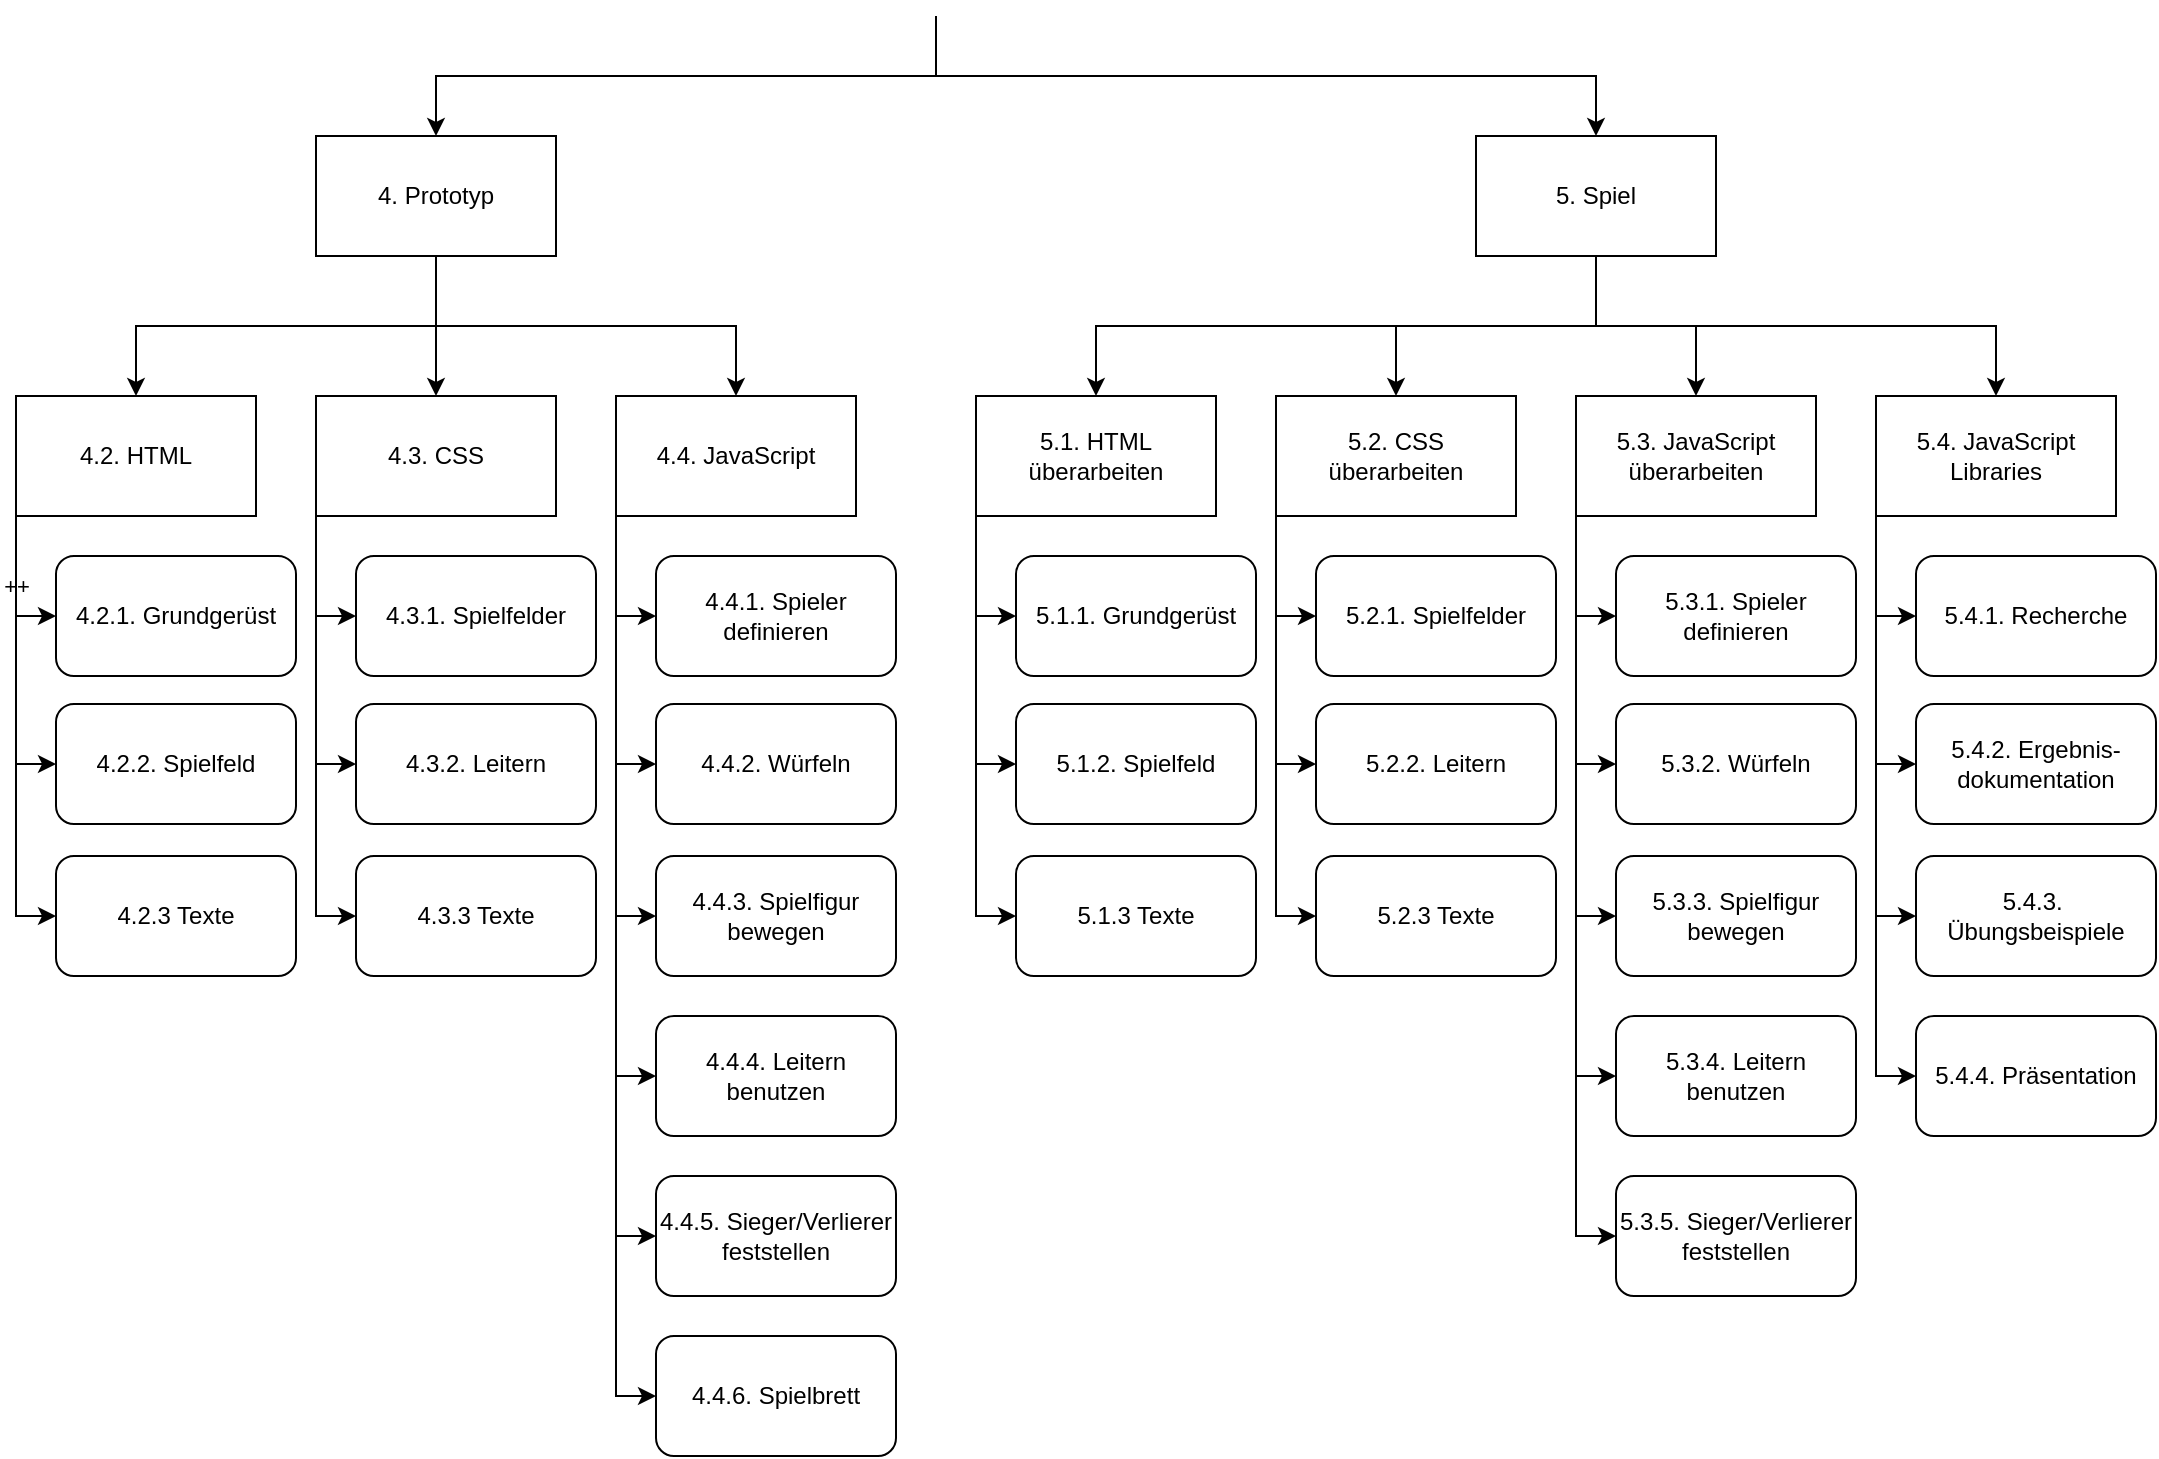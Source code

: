 <mxfile version="18.0.6" type="device"><diagram id="Z_kDL-I8rnlbOUo07qfn" name="Seite-1"><mxGraphModel dx="944" dy="597" grid="1" gridSize="10" guides="1" tooltips="1" connect="1" arrows="1" fold="1" page="1" pageScale="1" pageWidth="1169" pageHeight="827" math="0" shadow="0"><root><mxCell id="0"/><mxCell id="1" parent="0"/><mxCell id="gsOvIQx9XBHDjJJ4B2__-1" value="++" style="edgeStyle=orthogonalEdgeStyle;rounded=0;orthogonalLoop=1;jettySize=auto;html=1;exitX=0;exitY=1;exitDx=0;exitDy=0;entryX=0;entryY=0.5;entryDx=0;entryDy=0;" parent="1" source="gbBq6D0N8bntrZD7_JWm-22" target="gbBq6D0N8bntrZD7_JWm-25" edge="1"><mxGeometry relative="1" as="geometry"/></mxCell><mxCell id="gsOvIQx9XBHDjJJ4B2__-2" style="edgeStyle=orthogonalEdgeStyle;rounded=0;orthogonalLoop=1;jettySize=auto;html=1;exitX=0;exitY=1;exitDx=0;exitDy=0;entryX=0;entryY=0.5;entryDx=0;entryDy=0;" parent="1" source="gbBq6D0N8bntrZD7_JWm-22" target="gbBq6D0N8bntrZD7_JWm-41" edge="1"><mxGeometry relative="1" as="geometry"/></mxCell><mxCell id="gsOvIQx9XBHDjJJ4B2__-3" style="edgeStyle=orthogonalEdgeStyle;rounded=0;orthogonalLoop=1;jettySize=auto;html=1;exitX=0;exitY=1;exitDx=0;exitDy=0;entryX=0;entryY=0.5;entryDx=0;entryDy=0;" parent="1" source="gbBq6D0N8bntrZD7_JWm-22" target="gbBq6D0N8bntrZD7_JWm-42" edge="1"><mxGeometry relative="1" as="geometry"/></mxCell><mxCell id="gbBq6D0N8bntrZD7_JWm-22" value="4.2. HTML" style="rounded=0;whiteSpace=wrap;html=1;" parent="1" vertex="1"><mxGeometry x="20" y="206" width="120" height="60" as="geometry"/></mxCell><mxCell id="gsOvIQx9XBHDjJJ4B2__-4" style="edgeStyle=orthogonalEdgeStyle;rounded=0;orthogonalLoop=1;jettySize=auto;html=1;exitX=0;exitY=1;exitDx=0;exitDy=0;entryX=0;entryY=0.5;entryDx=0;entryDy=0;" parent="1" source="gbBq6D0N8bntrZD7_JWm-23" target="gbBq6D0N8bntrZD7_JWm-26" edge="1"><mxGeometry relative="1" as="geometry"/></mxCell><mxCell id="gsOvIQx9XBHDjJJ4B2__-5" style="edgeStyle=orthogonalEdgeStyle;rounded=0;orthogonalLoop=1;jettySize=auto;html=1;exitX=0;exitY=1;exitDx=0;exitDy=0;entryX=0;entryY=0.5;entryDx=0;entryDy=0;" parent="1" source="gbBq6D0N8bntrZD7_JWm-23" target="gbBq6D0N8bntrZD7_JWm-43" edge="1"><mxGeometry relative="1" as="geometry"/></mxCell><mxCell id="gsOvIQx9XBHDjJJ4B2__-6" style="edgeStyle=orthogonalEdgeStyle;rounded=0;orthogonalLoop=1;jettySize=auto;html=1;exitX=0;exitY=1;exitDx=0;exitDy=0;entryX=0;entryY=0.5;entryDx=0;entryDy=0;" parent="1" source="gbBq6D0N8bntrZD7_JWm-23" target="APUUk6FbtsZryj_yHYkz-1" edge="1"><mxGeometry relative="1" as="geometry"/></mxCell><mxCell id="gbBq6D0N8bntrZD7_JWm-23" value="4.3. CSS" style="rounded=0;whiteSpace=wrap;html=1;" parent="1" vertex="1"><mxGeometry x="170" y="206" width="120" height="60" as="geometry"/></mxCell><mxCell id="gsOvIQx9XBHDjJJ4B2__-8" style="edgeStyle=orthogonalEdgeStyle;rounded=0;orthogonalLoop=1;jettySize=auto;html=1;exitX=0;exitY=1;exitDx=0;exitDy=0;entryX=0;entryY=0.5;entryDx=0;entryDy=0;" parent="1" source="gbBq6D0N8bntrZD7_JWm-24" target="gbBq6D0N8bntrZD7_JWm-44" edge="1"><mxGeometry relative="1" as="geometry"/></mxCell><mxCell id="gsOvIQx9XBHDjJJ4B2__-9" style="edgeStyle=orthogonalEdgeStyle;rounded=0;orthogonalLoop=1;jettySize=auto;html=1;exitX=0;exitY=1;exitDx=0;exitDy=0;entryX=0;entryY=0.5;entryDx=0;entryDy=0;" parent="1" source="gbBq6D0N8bntrZD7_JWm-24" target="-EOk6PUjx-pK4iK6B7TH-1" edge="1"><mxGeometry relative="1" as="geometry"/></mxCell><mxCell id="gsOvIQx9XBHDjJJ4B2__-10" style="edgeStyle=orthogonalEdgeStyle;rounded=0;orthogonalLoop=1;jettySize=auto;html=1;exitX=0;exitY=1;exitDx=0;exitDy=0;entryX=0;entryY=0.5;entryDx=0;entryDy=0;" parent="1" source="gbBq6D0N8bntrZD7_JWm-24" target="APUUk6FbtsZryj_yHYkz-2" edge="1"><mxGeometry relative="1" as="geometry"/></mxCell><mxCell id="gsOvIQx9XBHDjJJ4B2__-11" style="edgeStyle=orthogonalEdgeStyle;rounded=0;orthogonalLoop=1;jettySize=auto;html=1;exitX=0;exitY=1;exitDx=0;exitDy=0;entryX=0;entryY=0.5;entryDx=0;entryDy=0;" parent="1" source="gbBq6D0N8bntrZD7_JWm-24" target="APUUk6FbtsZryj_yHYkz-3" edge="1"><mxGeometry relative="1" as="geometry"/></mxCell><mxCell id="gsOvIQx9XBHDjJJ4B2__-12" style="edgeStyle=orthogonalEdgeStyle;rounded=0;orthogonalLoop=1;jettySize=auto;html=1;exitX=0;exitY=1;exitDx=0;exitDy=0;entryX=0;entryY=0.5;entryDx=0;entryDy=0;" parent="1" source="gbBq6D0N8bntrZD7_JWm-24" target="H_iQr3KEPCLOcAiWiK6b-1" edge="1"><mxGeometry relative="1" as="geometry"/></mxCell><mxCell id="gsOvIQx9XBHDjJJ4B2__-13" style="edgeStyle=orthogonalEdgeStyle;rounded=0;orthogonalLoop=1;jettySize=auto;html=1;exitX=0;exitY=1;exitDx=0;exitDy=0;entryX=0;entryY=0.5;entryDx=0;entryDy=0;" parent="1" source="gbBq6D0N8bntrZD7_JWm-24" target="JYIv7YrEuBTFEIO1hS4O-1" edge="1"><mxGeometry relative="1" as="geometry"><mxPoint x="320" y="706" as="targetPoint"/></mxGeometry></mxCell><mxCell id="gbBq6D0N8bntrZD7_JWm-24" value="4.4. JavaScript" style="rounded=0;whiteSpace=wrap;html=1;" parent="1" vertex="1"><mxGeometry x="320" y="206" width="120" height="60" as="geometry"/></mxCell><mxCell id="gbBq6D0N8bntrZD7_JWm-25" value="4.2.1. Grundgerüst" style="rounded=1;whiteSpace=wrap;html=1;" parent="1" vertex="1"><mxGeometry x="40" y="286" width="120" height="60" as="geometry"/></mxCell><mxCell id="gbBq6D0N8bntrZD7_JWm-26" value="4.3.1. Spielfelder" style="rounded=1;whiteSpace=wrap;html=1;" parent="1" vertex="1"><mxGeometry x="190" y="286" width="120" height="60" as="geometry"/></mxCell><mxCell id="gbBq6D0N8bntrZD7_JWm-29" style="edgeStyle=orthogonalEdgeStyle;rounded=0;orthogonalLoop=1;jettySize=auto;html=1;exitX=0.5;exitY=1;exitDx=0;exitDy=0;entryX=0.5;entryY=0;entryDx=0;entryDy=0;" parent="1" source="gbBq6D0N8bntrZD7_JWm-28" target="gbBq6D0N8bntrZD7_JWm-22" edge="1"><mxGeometry relative="1" as="geometry"/></mxCell><mxCell id="gbBq6D0N8bntrZD7_JWm-30" style="edgeStyle=orthogonalEdgeStyle;rounded=0;orthogonalLoop=1;jettySize=auto;html=1;exitX=0.5;exitY=1;exitDx=0;exitDy=0;" parent="1" source="gbBq6D0N8bntrZD7_JWm-28" target="gbBq6D0N8bntrZD7_JWm-23" edge="1"><mxGeometry relative="1" as="geometry"/></mxCell><mxCell id="gbBq6D0N8bntrZD7_JWm-31" style="edgeStyle=orthogonalEdgeStyle;rounded=0;orthogonalLoop=1;jettySize=auto;html=1;exitX=0.5;exitY=1;exitDx=0;exitDy=0;entryX=0.5;entryY=0;entryDx=0;entryDy=0;" parent="1" source="gbBq6D0N8bntrZD7_JWm-28" target="gbBq6D0N8bntrZD7_JWm-24" edge="1"><mxGeometry relative="1" as="geometry"/></mxCell><mxCell id="gbBq6D0N8bntrZD7_JWm-39" style="edgeStyle=orthogonalEdgeStyle;rounded=0;orthogonalLoop=1;jettySize=auto;html=1;exitX=0.5;exitY=0;exitDx=0;exitDy=0;endArrow=none;endFill=0;startArrow=classic;startFill=1;" parent="1" source="gbBq6D0N8bntrZD7_JWm-28" edge="1"><mxGeometry relative="1" as="geometry"><mxPoint x="480" y="16" as="targetPoint"/><Array as="points"><mxPoint x="230" y="46"/><mxPoint x="480" y="46"/></Array></mxGeometry></mxCell><mxCell id="gbBq6D0N8bntrZD7_JWm-28" value="4. Prototyp" style="rounded=0;whiteSpace=wrap;html=1;" parent="1" vertex="1"><mxGeometry x="170" y="76" width="120" height="60" as="geometry"/></mxCell><mxCell id="gbBq6D0N8bntrZD7_JWm-36" style="edgeStyle=orthogonalEdgeStyle;rounded=0;orthogonalLoop=1;jettySize=auto;html=1;exitX=0.5;exitY=1;exitDx=0;exitDy=0;entryX=0.5;entryY=0;entryDx=0;entryDy=0;" parent="1" source="gbBq6D0N8bntrZD7_JWm-32" target="gbBq6D0N8bntrZD7_JWm-33" edge="1"><mxGeometry relative="1" as="geometry"/></mxCell><mxCell id="gbBq6D0N8bntrZD7_JWm-37" style="edgeStyle=orthogonalEdgeStyle;rounded=0;orthogonalLoop=1;jettySize=auto;html=1;exitX=0.5;exitY=1;exitDx=0;exitDy=0;" parent="1" source="gbBq6D0N8bntrZD7_JWm-32" target="gbBq6D0N8bntrZD7_JWm-34" edge="1"><mxGeometry relative="1" as="geometry"/></mxCell><mxCell id="gbBq6D0N8bntrZD7_JWm-38" style="edgeStyle=orthogonalEdgeStyle;rounded=0;orthogonalLoop=1;jettySize=auto;html=1;exitX=0.5;exitY=1;exitDx=0;exitDy=0;" parent="1" source="gbBq6D0N8bntrZD7_JWm-32" target="gbBq6D0N8bntrZD7_JWm-35" edge="1"><mxGeometry relative="1" as="geometry"/></mxCell><mxCell id="gbBq6D0N8bntrZD7_JWm-40" style="edgeStyle=orthogonalEdgeStyle;rounded=0;orthogonalLoop=1;jettySize=auto;html=1;exitX=0.5;exitY=0;exitDx=0;exitDy=0;endArrow=none;endFill=0;startArrow=classic;startFill=1;" parent="1" source="gbBq6D0N8bntrZD7_JWm-32" edge="1"><mxGeometry relative="1" as="geometry"><mxPoint x="480" y="16" as="targetPoint"/><Array as="points"><mxPoint x="810" y="46"/><mxPoint x="480" y="46"/></Array></mxGeometry></mxCell><mxCell id="lO-whus-m6-TwjEDagO3-4" style="edgeStyle=orthogonalEdgeStyle;rounded=0;orthogonalLoop=1;jettySize=auto;html=1;exitX=0.5;exitY=1;exitDx=0;exitDy=0;" parent="1" source="gbBq6D0N8bntrZD7_JWm-32" target="lO-whus-m6-TwjEDagO3-1" edge="1"><mxGeometry relative="1" as="geometry"/></mxCell><mxCell id="gbBq6D0N8bntrZD7_JWm-32" value="5. Spiel" style="rounded=0;whiteSpace=wrap;html=1;" parent="1" vertex="1"><mxGeometry x="750" y="76" width="120" height="60" as="geometry"/></mxCell><mxCell id="gsOvIQx9XBHDjJJ4B2__-14" style="edgeStyle=orthogonalEdgeStyle;rounded=0;orthogonalLoop=1;jettySize=auto;html=1;exitX=0;exitY=1;exitDx=0;exitDy=0;entryX=0;entryY=0.5;entryDx=0;entryDy=0;" parent="1" source="gbBq6D0N8bntrZD7_JWm-33" target="-EOk6PUjx-pK4iK6B7TH-2" edge="1"><mxGeometry relative="1" as="geometry"/></mxCell><mxCell id="gsOvIQx9XBHDjJJ4B2__-15" style="edgeStyle=orthogonalEdgeStyle;rounded=0;orthogonalLoop=1;jettySize=auto;html=1;exitX=0;exitY=1;exitDx=0;exitDy=0;entryX=0;entryY=0.5;entryDx=0;entryDy=0;" parent="1" source="gbBq6D0N8bntrZD7_JWm-33" target="H_iQr3KEPCLOcAiWiK6b-2" edge="1"><mxGeometry relative="1" as="geometry"/></mxCell><mxCell id="gsOvIQx9XBHDjJJ4B2__-16" style="edgeStyle=orthogonalEdgeStyle;rounded=0;orthogonalLoop=1;jettySize=auto;html=1;exitX=0;exitY=1;exitDx=0;exitDy=0;entryX=0;entryY=0.5;entryDx=0;entryDy=0;" parent="1" source="gbBq6D0N8bntrZD7_JWm-33" target="H_iQr3KEPCLOcAiWiK6b-3" edge="1"><mxGeometry relative="1" as="geometry"/></mxCell><mxCell id="gbBq6D0N8bntrZD7_JWm-33" value="5.1. HTML überarbeiten" style="rounded=0;whiteSpace=wrap;html=1;" parent="1" vertex="1"><mxGeometry x="500" y="206" width="120" height="60" as="geometry"/></mxCell><mxCell id="gsOvIQx9XBHDjJJ4B2__-17" style="edgeStyle=orthogonalEdgeStyle;rounded=0;orthogonalLoop=1;jettySize=auto;html=1;exitX=0;exitY=1;exitDx=0;exitDy=0;entryX=0;entryY=0.5;entryDx=0;entryDy=0;" parent="1" source="gbBq6D0N8bntrZD7_JWm-34" target="-EOk6PUjx-pK4iK6B7TH-3" edge="1"><mxGeometry relative="1" as="geometry"/></mxCell><mxCell id="gsOvIQx9XBHDjJJ4B2__-18" style="edgeStyle=orthogonalEdgeStyle;rounded=0;orthogonalLoop=1;jettySize=auto;html=1;exitX=0;exitY=1;exitDx=0;exitDy=0;entryX=0;entryY=0.5;entryDx=0;entryDy=0;" parent="1" source="gbBq6D0N8bntrZD7_JWm-34" target="H_iQr3KEPCLOcAiWiK6b-4" edge="1"><mxGeometry relative="1" as="geometry"/></mxCell><mxCell id="gsOvIQx9XBHDjJJ4B2__-19" style="edgeStyle=orthogonalEdgeStyle;rounded=0;orthogonalLoop=1;jettySize=auto;html=1;exitX=0;exitY=1;exitDx=0;exitDy=0;entryX=0;entryY=0.5;entryDx=0;entryDy=0;" parent="1" source="gbBq6D0N8bntrZD7_JWm-34" target="H_iQr3KEPCLOcAiWiK6b-10" edge="1"><mxGeometry relative="1" as="geometry"/></mxCell><mxCell id="gbBq6D0N8bntrZD7_JWm-34" value="5.2. CSS überarbeiten" style="rounded=0;whiteSpace=wrap;html=1;" parent="1" vertex="1"><mxGeometry x="650" y="206" width="120" height="60" as="geometry"/></mxCell><mxCell id="gsOvIQx9XBHDjJJ4B2__-20" style="edgeStyle=orthogonalEdgeStyle;rounded=0;orthogonalLoop=1;jettySize=auto;html=1;exitX=0;exitY=1;exitDx=0;exitDy=0;entryX=0;entryY=0.5;entryDx=0;entryDy=0;" parent="1" source="gbBq6D0N8bntrZD7_JWm-35" target="H_iQr3KEPCLOcAiWiK6b-5" edge="1"><mxGeometry relative="1" as="geometry"/></mxCell><mxCell id="gsOvIQx9XBHDjJJ4B2__-21" style="edgeStyle=orthogonalEdgeStyle;rounded=0;orthogonalLoop=1;jettySize=auto;html=1;exitX=0;exitY=1;exitDx=0;exitDy=0;entryX=0;entryY=0.5;entryDx=0;entryDy=0;" parent="1" source="gbBq6D0N8bntrZD7_JWm-35" target="H_iQr3KEPCLOcAiWiK6b-6" edge="1"><mxGeometry relative="1" as="geometry"/></mxCell><mxCell id="gsOvIQx9XBHDjJJ4B2__-22" style="edgeStyle=orthogonalEdgeStyle;rounded=0;orthogonalLoop=1;jettySize=auto;html=1;exitX=0;exitY=1;exitDx=0;exitDy=0;entryX=0;entryY=0.5;entryDx=0;entryDy=0;" parent="1" source="gbBq6D0N8bntrZD7_JWm-35" target="H_iQr3KEPCLOcAiWiK6b-7" edge="1"><mxGeometry relative="1" as="geometry"/></mxCell><mxCell id="gsOvIQx9XBHDjJJ4B2__-23" style="edgeStyle=orthogonalEdgeStyle;rounded=0;orthogonalLoop=1;jettySize=auto;html=1;exitX=0;exitY=1;exitDx=0;exitDy=0;entryX=0;entryY=0.5;entryDx=0;entryDy=0;" parent="1" source="gbBq6D0N8bntrZD7_JWm-35" target="H_iQr3KEPCLOcAiWiK6b-8" edge="1"><mxGeometry relative="1" as="geometry"/></mxCell><mxCell id="gsOvIQx9XBHDjJJ4B2__-24" style="edgeStyle=orthogonalEdgeStyle;rounded=0;orthogonalLoop=1;jettySize=auto;html=1;exitX=0;exitY=1;exitDx=0;exitDy=0;entryX=0;entryY=0.5;entryDx=0;entryDy=0;" parent="1" source="gbBq6D0N8bntrZD7_JWm-35" target="H_iQr3KEPCLOcAiWiK6b-9" edge="1"><mxGeometry relative="1" as="geometry"/></mxCell><mxCell id="gbBq6D0N8bntrZD7_JWm-35" value="5.3. JavaScript überarbeiten" style="rounded=0;whiteSpace=wrap;html=1;" parent="1" vertex="1"><mxGeometry x="800" y="206" width="120" height="60" as="geometry"/></mxCell><mxCell id="gbBq6D0N8bntrZD7_JWm-41" value="4.2.2. Spielfeld" style="rounded=1;whiteSpace=wrap;html=1;" parent="1" vertex="1"><mxGeometry x="40" y="360" width="120" height="60" as="geometry"/></mxCell><mxCell id="gbBq6D0N8bntrZD7_JWm-42" value="4.2.3 Texte" style="rounded=1;whiteSpace=wrap;html=1;" parent="1" vertex="1"><mxGeometry x="40" y="436" width="120" height="60" as="geometry"/></mxCell><mxCell id="gbBq6D0N8bntrZD7_JWm-43" value="4.3.2. Leitern" style="rounded=1;whiteSpace=wrap;html=1;" parent="1" vertex="1"><mxGeometry x="190" y="360" width="120" height="60" as="geometry"/></mxCell><mxCell id="gbBq6D0N8bntrZD7_JWm-44" value="4.4.1. Spieler definieren" style="rounded=1;whiteSpace=wrap;html=1;" parent="1" vertex="1"><mxGeometry x="340" y="286" width="120" height="60" as="geometry"/></mxCell><mxCell id="-EOk6PUjx-pK4iK6B7TH-1" value="4.4.2. Würfeln" style="rounded=1;whiteSpace=wrap;html=1;" parent="1" vertex="1"><mxGeometry x="340" y="360" width="120" height="60" as="geometry"/></mxCell><mxCell id="-EOk6PUjx-pK4iK6B7TH-2" value="5.1.1. Grundgerüst" style="rounded=1;whiteSpace=wrap;html=1;" parent="1" vertex="1"><mxGeometry x="520" y="286" width="120" height="60" as="geometry"/></mxCell><mxCell id="-EOk6PUjx-pK4iK6B7TH-3" value="5.2.1. Spielfelder" style="rounded=1;whiteSpace=wrap;html=1;" parent="1" vertex="1"><mxGeometry x="670" y="286" width="120" height="60" as="geometry"/></mxCell><mxCell id="APUUk6FbtsZryj_yHYkz-1" value="4.3.3 Texte" style="rounded=1;whiteSpace=wrap;html=1;" parent="1" vertex="1"><mxGeometry x="190" y="436" width="120" height="60" as="geometry"/></mxCell><mxCell id="APUUk6FbtsZryj_yHYkz-2" value="4.4.3. Spielfigur bewegen" style="rounded=1;whiteSpace=wrap;html=1;" parent="1" vertex="1"><mxGeometry x="340" y="436" width="120" height="60" as="geometry"/></mxCell><mxCell id="APUUk6FbtsZryj_yHYkz-3" value="4.4.4. Leitern benutzen" style="rounded=1;whiteSpace=wrap;html=1;" parent="1" vertex="1"><mxGeometry x="340" y="516" width="120" height="60" as="geometry"/></mxCell><mxCell id="H_iQr3KEPCLOcAiWiK6b-1" value="4.4.5. Sieger/Verlierer feststellen" style="rounded=1;whiteSpace=wrap;html=1;" parent="1" vertex="1"><mxGeometry x="340" y="596" width="120" height="60" as="geometry"/></mxCell><mxCell id="H_iQr3KEPCLOcAiWiK6b-2" value="5.1.2. Spielfeld" style="rounded=1;whiteSpace=wrap;html=1;" parent="1" vertex="1"><mxGeometry x="520" y="360" width="120" height="60" as="geometry"/></mxCell><mxCell id="H_iQr3KEPCLOcAiWiK6b-3" value="5.1.3 Texte" style="rounded=1;whiteSpace=wrap;html=1;" parent="1" vertex="1"><mxGeometry x="520" y="436" width="120" height="60" as="geometry"/></mxCell><mxCell id="H_iQr3KEPCLOcAiWiK6b-4" value="5.2.2. Leitern" style="rounded=1;whiteSpace=wrap;html=1;" parent="1" vertex="1"><mxGeometry x="670" y="360" width="120" height="60" as="geometry"/></mxCell><mxCell id="H_iQr3KEPCLOcAiWiK6b-5" value="5.3.1. Spieler definieren" style="rounded=1;whiteSpace=wrap;html=1;" parent="1" vertex="1"><mxGeometry x="820" y="286" width="120" height="60" as="geometry"/></mxCell><mxCell id="H_iQr3KEPCLOcAiWiK6b-6" value="5.3.2. Würfeln" style="rounded=1;whiteSpace=wrap;html=1;" parent="1" vertex="1"><mxGeometry x="820" y="360" width="120" height="60" as="geometry"/></mxCell><mxCell id="H_iQr3KEPCLOcAiWiK6b-7" value="5.3.3. Spielfigur bewegen" style="rounded=1;whiteSpace=wrap;html=1;" parent="1" vertex="1"><mxGeometry x="820" y="436" width="120" height="60" as="geometry"/></mxCell><mxCell id="H_iQr3KEPCLOcAiWiK6b-8" value="5.3.4. Leitern benutzen" style="rounded=1;whiteSpace=wrap;html=1;" parent="1" vertex="1"><mxGeometry x="820" y="516" width="120" height="60" as="geometry"/></mxCell><mxCell id="H_iQr3KEPCLOcAiWiK6b-9" value="5.3.5. Sieger/Verlierer feststellen" style="rounded=1;whiteSpace=wrap;html=1;" parent="1" vertex="1"><mxGeometry x="820" y="596" width="120" height="60" as="geometry"/></mxCell><mxCell id="H_iQr3KEPCLOcAiWiK6b-10" value="5.2.3 Texte" style="rounded=1;whiteSpace=wrap;html=1;" parent="1" vertex="1"><mxGeometry x="670" y="436" width="120" height="60" as="geometry"/></mxCell><mxCell id="JYIv7YrEuBTFEIO1hS4O-1" value="4.4.6. Spielbrett" style="rounded=1;whiteSpace=wrap;html=1;" parent="1" vertex="1"><mxGeometry x="340" y="676" width="120" height="60" as="geometry"/></mxCell><mxCell id="lO-whus-m6-TwjEDagO3-6" style="edgeStyle=orthogonalEdgeStyle;rounded=0;orthogonalLoop=1;jettySize=auto;html=1;exitX=0;exitY=1;exitDx=0;exitDy=0;entryX=0;entryY=0.5;entryDx=0;entryDy=0;" parent="1" source="lO-whus-m6-TwjEDagO3-1" target="lO-whus-m6-TwjEDagO3-5" edge="1"><mxGeometry relative="1" as="geometry"/></mxCell><mxCell id="lO-whus-m6-TwjEDagO3-10" style="edgeStyle=orthogonalEdgeStyle;rounded=0;orthogonalLoop=1;jettySize=auto;html=1;exitX=0;exitY=1;exitDx=0;exitDy=0;entryX=0;entryY=0.5;entryDx=0;entryDy=0;" parent="1" source="lO-whus-m6-TwjEDagO3-1" target="lO-whus-m6-TwjEDagO3-7" edge="1"><mxGeometry relative="1" as="geometry"/></mxCell><mxCell id="lO-whus-m6-TwjEDagO3-12" style="edgeStyle=orthogonalEdgeStyle;rounded=0;orthogonalLoop=1;jettySize=auto;html=1;exitX=0;exitY=1;exitDx=0;exitDy=0;entryX=0;entryY=0.5;entryDx=0;entryDy=0;" parent="1" source="lO-whus-m6-TwjEDagO3-1" target="lO-whus-m6-TwjEDagO3-8" edge="1"><mxGeometry relative="1" as="geometry"/></mxCell><mxCell id="lO-whus-m6-TwjEDagO3-13" style="edgeStyle=orthogonalEdgeStyle;rounded=0;orthogonalLoop=1;jettySize=auto;html=1;exitX=0;exitY=1;exitDx=0;exitDy=0;entryX=0;entryY=0.5;entryDx=0;entryDy=0;" parent="1" source="lO-whus-m6-TwjEDagO3-1" target="lO-whus-m6-TwjEDagO3-9" edge="1"><mxGeometry relative="1" as="geometry"/></mxCell><mxCell id="lO-whus-m6-TwjEDagO3-1" value="5.4. JavaScript Libraries" style="rounded=0;whiteSpace=wrap;html=1;" parent="1" vertex="1"><mxGeometry x="950" y="206" width="120" height="60" as="geometry"/></mxCell><mxCell id="lO-whus-m6-TwjEDagO3-5" value="5.4.1. Recherche" style="rounded=1;whiteSpace=wrap;html=1;" parent="1" vertex="1"><mxGeometry x="970" y="286" width="120" height="60" as="geometry"/></mxCell><mxCell id="lO-whus-m6-TwjEDagO3-7" value="5.4.2. Ergebnis-dokumentation" style="rounded=1;whiteSpace=wrap;html=1;" parent="1" vertex="1"><mxGeometry x="970" y="360" width="120" height="60" as="geometry"/></mxCell><mxCell id="lO-whus-m6-TwjEDagO3-8" value="5.4.3. &lt;span style=&quot;color: rgba(0, 0, 0, 0); font-family: monospace; font-size: 0px; text-align: start;&quot;&gt;%3CmxGraphModel%3E%3Croot%3E%3CmxCell%20id%3D%220%22%2F%3E%3CmxCell%20id%3D%221%22%20parent%3D%220%22%2F%3E%3CmxCell%20id%3D%222%22%20value%3D%225.4.1.%20Benutzer-authentifikation%22%20style%3D%22rounded%3D1%3BwhiteSpace%3Dwrap%3Bhtml%3D1%3B%22%20vertex%3D%221%22%20parent%3D%221%22%3E%3CmxGeometry%20x%3D%22970%22%20y%3D%22286%22%20width%3D%22120%22%20height%3D%2260%22%20as%3D%22geometry%22%2F%3E%3C%2FmxCell%3E%3C%2Froot%3E%3C%2FmxGraphModel%3E&lt;/span&gt;Übungsbeispiele" style="rounded=1;whiteSpace=wrap;html=1;" parent="1" vertex="1"><mxGeometry x="970" y="436" width="120" height="60" as="geometry"/></mxCell><mxCell id="lO-whus-m6-TwjEDagO3-9" value="5.4.4. Präsentation" style="rounded=1;whiteSpace=wrap;html=1;" parent="1" vertex="1"><mxGeometry x="970" y="516" width="120" height="60" as="geometry"/></mxCell></root></mxGraphModel></diagram></mxfile>